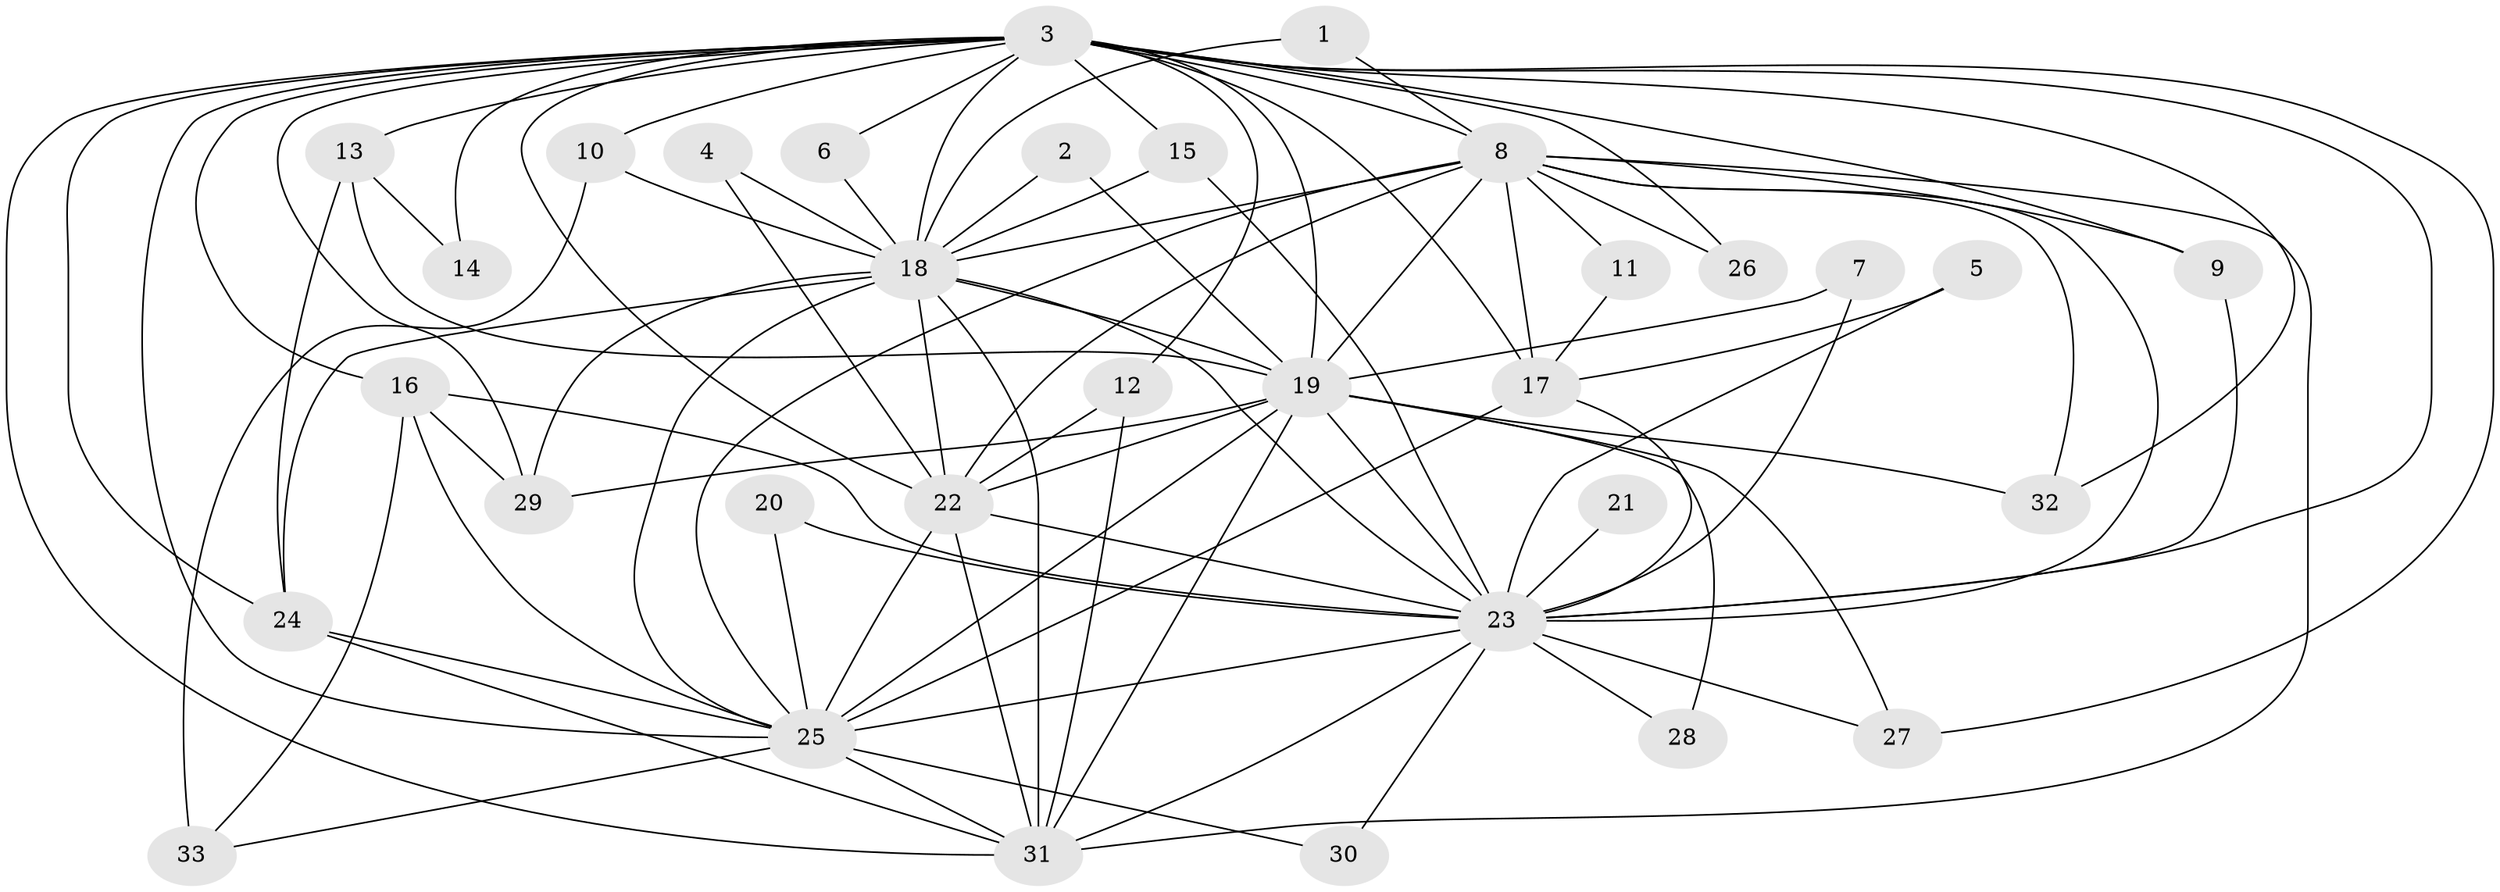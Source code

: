 // original degree distribution, {22: 0.030303030303030304, 17: 0.030303030303030304, 12: 0.030303030303030304, 13: 0.015151515151515152, 16: 0.015151515151515152, 18: 0.030303030303030304, 2: 0.5151515151515151, 5: 0.06060606060606061, 3: 0.19696969696969696, 4: 0.07575757575757576}
// Generated by graph-tools (version 1.1) at 2025/25/03/09/25 03:25:52]
// undirected, 33 vertices, 91 edges
graph export_dot {
graph [start="1"]
  node [color=gray90,style=filled];
  1;
  2;
  3;
  4;
  5;
  6;
  7;
  8;
  9;
  10;
  11;
  12;
  13;
  14;
  15;
  16;
  17;
  18;
  19;
  20;
  21;
  22;
  23;
  24;
  25;
  26;
  27;
  28;
  29;
  30;
  31;
  32;
  33;
  1 -- 8 [weight=1.0];
  1 -- 18 [weight=1.0];
  2 -- 18 [weight=1.0];
  2 -- 19 [weight=1.0];
  3 -- 6 [weight=1.0];
  3 -- 8 [weight=3.0];
  3 -- 9 [weight=1.0];
  3 -- 10 [weight=2.0];
  3 -- 12 [weight=1.0];
  3 -- 13 [weight=1.0];
  3 -- 14 [weight=1.0];
  3 -- 15 [weight=2.0];
  3 -- 16 [weight=1.0];
  3 -- 17 [weight=1.0];
  3 -- 18 [weight=3.0];
  3 -- 19 [weight=5.0];
  3 -- 22 [weight=3.0];
  3 -- 23 [weight=3.0];
  3 -- 24 [weight=1.0];
  3 -- 25 [weight=3.0];
  3 -- 26 [weight=1.0];
  3 -- 27 [weight=1.0];
  3 -- 29 [weight=1.0];
  3 -- 31 [weight=2.0];
  3 -- 32 [weight=1.0];
  4 -- 18 [weight=1.0];
  4 -- 22 [weight=1.0];
  5 -- 17 [weight=1.0];
  5 -- 23 [weight=1.0];
  6 -- 18 [weight=1.0];
  7 -- 19 [weight=1.0];
  7 -- 23 [weight=1.0];
  8 -- 9 [weight=1.0];
  8 -- 11 [weight=1.0];
  8 -- 17 [weight=2.0];
  8 -- 18 [weight=1.0];
  8 -- 19 [weight=2.0];
  8 -- 22 [weight=1.0];
  8 -- 23 [weight=1.0];
  8 -- 25 [weight=1.0];
  8 -- 26 [weight=1.0];
  8 -- 31 [weight=1.0];
  8 -- 32 [weight=1.0];
  9 -- 23 [weight=1.0];
  10 -- 18 [weight=1.0];
  10 -- 33 [weight=1.0];
  11 -- 17 [weight=1.0];
  12 -- 22 [weight=1.0];
  12 -- 31 [weight=2.0];
  13 -- 14 [weight=1.0];
  13 -- 19 [weight=1.0];
  13 -- 24 [weight=1.0];
  15 -- 18 [weight=1.0];
  15 -- 23 [weight=1.0];
  16 -- 23 [weight=1.0];
  16 -- 25 [weight=1.0];
  16 -- 29 [weight=1.0];
  16 -- 33 [weight=1.0];
  17 -- 23 [weight=1.0];
  17 -- 25 [weight=1.0];
  18 -- 19 [weight=2.0];
  18 -- 22 [weight=2.0];
  18 -- 23 [weight=1.0];
  18 -- 24 [weight=1.0];
  18 -- 25 [weight=1.0];
  18 -- 29 [weight=1.0];
  18 -- 31 [weight=1.0];
  19 -- 22 [weight=2.0];
  19 -- 23 [weight=3.0];
  19 -- 25 [weight=2.0];
  19 -- 27 [weight=1.0];
  19 -- 28 [weight=1.0];
  19 -- 29 [weight=1.0];
  19 -- 31 [weight=2.0];
  19 -- 32 [weight=1.0];
  20 -- 23 [weight=1.0];
  20 -- 25 [weight=1.0];
  21 -- 23 [weight=2.0];
  22 -- 23 [weight=1.0];
  22 -- 25 [weight=2.0];
  22 -- 31 [weight=1.0];
  23 -- 25 [weight=2.0];
  23 -- 27 [weight=1.0];
  23 -- 28 [weight=1.0];
  23 -- 30 [weight=1.0];
  23 -- 31 [weight=1.0];
  24 -- 25 [weight=1.0];
  24 -- 31 [weight=2.0];
  25 -- 30 [weight=1.0];
  25 -- 31 [weight=1.0];
  25 -- 33 [weight=1.0];
}
